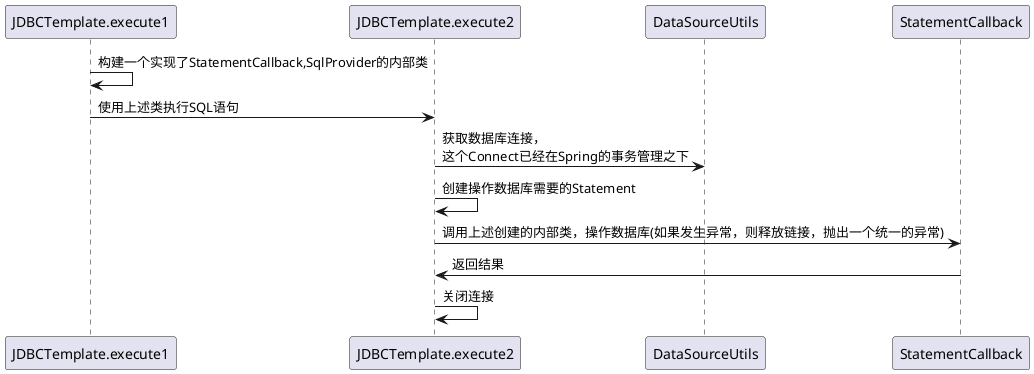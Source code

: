 @startuml
JDBCTemplate.execute1 -> JDBCTemplate.execute1: 构建一个实现了StatementCallback,SqlProvider的内部类
JDBCTemplate.execute1 -> JDBCTemplate.execute2: 使用上述类执行SQL语句
JDBCTemplate.execute2 -> DataSourceUtils: 获取数据库连接，\n这个Connect已经在Spring的事务管理之下
JDBCTemplate.execute2 -> JDBCTemplate.execute2: 创建操作数据库需要的Statement
JDBCTemplate.execute2 -> StatementCallback: 调用上述创建的内部类，操作数据库(如果发生异常，则释放链接，抛出一个统一的异常)
StatementCallback -> JDBCTemplate.execute2: 返回结果
JDBCTemplate.execute2 -> JDBCTemplate.execute2: 关闭连接
@enduml